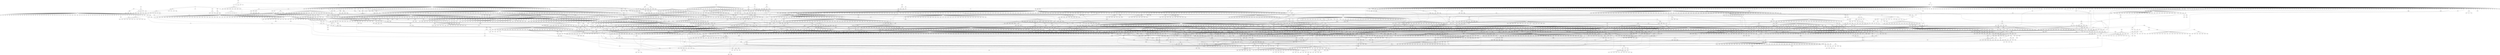 graph {
1--2;
3--4;
4--5;
6--7;
8--9;
8--10;
8--11;
8--12;
8--13;
8--14;
15--16;
16--17;
16--18;
16--19;
16--20;
16--21;
16--22;
16--23;
16--24;
16--25;
16--26;
16--27;
16--28;
16--29;
16--30;
16--31;
16--32;
16--33;
16--34;
16--35;
16--36;
16--37;
16--38;
16--39;
16--40;
16--41;
16--42;
16--43;
44--45;
44--46;
44--47;
44--48;
24--44;
44--49;
44--50;
44--51;
52--53;
53--54;
53--55;
53--56;
53--57;
53--58;
53--59;
53--60;
53--61;
53--62;
53--63;
53--64;
53--65;
53--66;
53--67;
53--68;
53--69;
53--70;
53--71;
53--72;
53--73;
53--74;
53--75;
53--76;
53--77;
53--78;
53--79;
53--80;
53--81;
53--82;
53--83;
53--84;
53--85;
53--86;
87--88;
88--89;
88--90;
88--91;
92--93;
92--94;
92--95;
92--96;
92--97;
92--98;
92--99;
92--100;
92--101;
92--102;
92--103;
92--104;
92--105;
92--106;
92--107;
108--109;
110--111;
110--112;
110--113;
110--114;
115--116;
116--117;
118--119;
119--120;
119--121;
119--122;
117--119;
123--124;
123--125;
123--126;
123--127;
128--129;
130--131;
130--132;
130--133;
130--134;
130--135;
130--136;
130--137;
130--138;
130--139;
130--140;
130--141;
130--142;
130--143;
130--144;
130--145;
146--147;
146--148;
146--149;
146--150;
151--152;
152--153;
152--154;
155--156;
155--157;
158--159;
159--160;
161--162;
162--163;
162--164;
162--165;
166--167;
167--168;
167--169;
167--170;
167--171;
167--172;
12--173;
173--174;
175--176;
175--177;
175--178;
175--179;
175--180;
175--181;
175--182;
175--183;
175--184;
175--185;
175--186;
175--187;
175--188;
175--189;
175--190;
175--191;
175--192;
175--193;
175--194;
175--195;
175--196;
175--197;
175--198;
175--199;
175--200;
175--201;
175--202;
175--203;
175--204;
175--205;
175--206;
175--207;
175--208;
175--209;
175--210;
175--211;
175--212;
175--213;
175--214;
175--215;
175--216;
175--217;
175--218;
175--219;
175--220;
169--175;
175--221;
175--222;
175--223;
175--224;
175--225;
175--226;
175--227;
175--228;
175--229;
175--230;
175--231;
175--232;
175--233;
175--234;
175--235;
175--236;
175--237;
175--238;
175--239;
175--240;
175--241;
175--242;
175--243;
175--244;
175--245;
175--246;
175--247;
175--248;
175--249;
175--250;
175--251;
175--252;
175--253;
175--254;
175--255;
175--256;
175--257;
175--258;
175--259;
175--260;
175--261;
175--262;
175--263;
175--264;
175--265;
175--266;
175--267;
175--268;
175--269;
175--270;
175--271;
175--272;
175--273;
175--274;
175--275;
175--276;
175--277;
175--278;
175--279;
175--280;
175--281;
175--282;
175--283;
175--284;
175--285;
175--286;
175--287;
175--288;
175--289;
175--290;
175--291;
175--292;
175--293;
175--294;
175--295;
175--296;
175--297;
298--299;
300--301;
301--302;
303--304;
304--305;
304--306;
304--307;
308--309;
310--311;
312--313;
313--314;
313--315;
313--316;
313--317;
313--318;
319--320;
320--321;
320--322;
320--323;
320--324;
320--325;
320--326;
320--327;
320--328;
320--329;
320--330;
320--331;
320--332;
320--333;
320--334;
320--335;
320--336;
320--337;
320--338;
320--339;
320--340;
320--341;
320--342;
320--343;
320--344;
320--345;
340--346;
347--348;
349--350;
349--351;
349--352;
349--353;
349--354;
349--355;
349--356;
349--357;
349--358;
349--359;
349--360;
349--361;
349--362;
349--363;
349--364;
349--365;
349--366;
349--367;
349--368;
349--369;
349--370;
349--371;
349--372;
349--373;
349--374;
349--375;
349--376;
349--377;
349--378;
349--379;
349--380;
349--381;
349--382;
349--383;
349--384;
349--385;
349--386;
349--387;
349--388;
349--389;
349--390;
349--391;
349--392;
349--393;
349--394;
349--395;
349--396;
349--397;
349--398;
349--399;
349--400;
349--401;
349--402;
349--403;
349--404;
349--405;
349--406;
349--407;
349--408;
349--409;
349--410;
349--411;
349--412;
349--413;
349--414;
349--415;
416--417;
417--418;
417--419;
417--420;
421--422;
423--424;
423--425;
97--423;
423--426;
423--427;
428--429;
429--430;
431--432;
433--434;
433--435;
433--436;
433--437;
433--438;
433--439;
433--440;
433--441;
433--442;
433--443;
433--444;
433--445;
433--446;
7--447;
447--448;
447--449;
447--450;
447--451;
447--452;
447--453;
447--454;
447--455;
447--456;
447--457;
447--458;
447--459;
447--460;
447--461;
447--462;
447--463;
447--464;
447--465;
447--466;
447--467;
447--468;
447--469;
447--470;
447--471;
447--472;
447--473;
447--474;
447--475;
447--476;
447--477;
447--478;
447--479;
447--480;
447--481;
447--482;
447--483;
447--484;
447--485;
447--486;
447--487;
447--488;
447--489;
447--490;
447--491;
447--492;
447--493;
447--494;
447--495;
447--496;
447--497;
447--498;
447--499;
447--500;
447--501;
447--502;
447--503;
447--504;
447--505;
447--506;
447--507;
447--508;
447--509;
447--510;
447--511;
447--512;
447--513;
447--514;
447--515;
447--516;
447--517;
447--518;
447--519;
447--520;
447--521;
447--522;
447--523;
447--524;
447--525;
447--526;
447--527;
447--528;
447--529;
447--530;
447--531;
447--532;
447--533;
447--534;
447--535;
447--536;
447--537;
447--538;
447--539;
447--540;
447--541;
447--542;
447--543;
447--544;
447--545;
447--546;
447--547;
447--548;
447--549;
447--550;
447--551;
447--552;
447--553;
447--554;
447--555;
447--556;
447--557;
447--558;
447--559;
447--560;
447--561;
447--562;
447--563;
447--564;
447--565;
447--566;
447--567;
447--568;
447--569;
447--570;
447--571;
447--572;
447--573;
447--574;
447--575;
447--576;
447--577;
447--578;
447--579;
447--580;
447--581;
447--582;
447--583;
447--584;
447--585;
447--586;
447--587;
447--588;
447--589;
447--590;
447--591;
447--592;
447--593;
447--594;
447--595;
447--596;
447--597;
447--598;
447--599;
447--600;
447--601;
447--602;
447--603;
447--604;
447--605;
447--606;
447--607;
447--608;
447--609;
447--610;
447--611;
447--612;
447--613;
447--614;
447--615;
447--616;
447--617;
447--618;
447--619;
447--620;
447--621;
447--622;
447--623;
447--624;
447--625;
447--626;
447--627;
447--628;
447--629;
447--630;
447--631;
447--632;
447--633;
447--634;
447--635;
447--636;
447--637;
447--638;
447--639;
447--640;
447--641;
447--642;
447--643;
447--644;
447--645;
447--646;
447--647;
447--648;
447--649;
447--650;
447--651;
447--652;
447--653;
447--654;
447--655;
447--656;
447--657;
447--658;
447--659;
447--660;
447--661;
447--662;
447--663;
447--664;
447--665;
447--666;
447--667;
447--668;
447--669;
447--670;
447--671;
447--672;
447--673;
447--674;
447--675;
447--676;
447--677;
447--678;
447--679;
447--680;
447--681;
447--682;
447--683;
447--684;
447--685;
447--686;
447--687;
447--688;
447--689;
447--690;
447--691;
447--692;
447--693;
447--694;
447--695;
447--696;
447--697;
447--698;
447--699;
447--700;
447--701;
447--702;
447--703;
447--704;
447--705;
447--706;
447--707;
447--708;
447--709;
447--710;
447--711;
447--712;
447--713;
447--714;
447--715;
447--716;
447--717;
447--718;
447--719;
447--720;
447--721;
447--722;
447--723;
447--724;
447--725;
447--726;
447--727;
447--728;
447--729;
447--730;
447--731;
447--732;
447--733;
447--734;
447--735;
447--736;
447--737;
447--738;
447--739;
447--740;
447--741;
447--742;
447--743;
447--744;
447--745;
447--746;
447--747;
447--748;
447--749;
447--750;
447--751;
447--752;
447--753;
447--754;
447--755;
447--756;
447--757;
447--758;
447--759;
447--760;
447--761;
447--762;
447--763;
447--764;
447--765;
447--766;
447--767;
447--768;
447--769;
447--770;
447--771;
447--772;
447--773;
447--774;
447--775;
447--776;
447--777;
447--778;
447--779;
447--780;
447--781;
447--782;
447--783;
447--784;
447--785;
447--786;
447--787;
447--788;
447--789;
447--790;
447--791;
447--792;
447--793;
447--794;
447--795;
447--796;
447--797;
447--798;
447--799;
447--800;
447--801;
447--802;
447--803;
447--804;
447--805;
447--806;
447--807;
447--808;
447--809;
447--810;
447--811;
447--812;
447--813;
447--814;
447--815;
447--816;
447--817;
447--818;
447--819;
447--820;
447--821;
447--822;
447--823;
447--824;
447--825;
447--826;
447--827;
447--828;
447--829;
447--830;
447--831;
447--832;
447--833;
447--834;
447--835;
447--836;
447--837;
447--838;
447--839;
447--840;
447--841;
447--842;
447--843;
447--844;
447--845;
447--846;
447--847;
447--848;
447--849;
447--850;
447--851;
447--852;
447--853;
447--854;
447--855;
447--856;
447--857;
447--858;
447--859;
447--860;
447--861;
447--862;
447--863;
447--864;
447--865;
447--866;
447--867;
447--868;
447--869;
447--870;
447--871;
447--872;
447--873;
447--874;
447--875;
447--876;
447--877;
447--878;
447--879;
447--880;
447--881;
447--882;
447--883;
447--884;
447--885;
447--886;
447--887;
447--888;
447--889;
447--890;
447--891;
447--892;
447--893;
447--894;
447--895;
447--896;
447--897;
447--898;
447--899;
447--900;
447--901;
447--902;
447--903;
447--904;
447--905;
447--906;
447--907;
447--908;
447--909;
447--910;
447--911;
447--912;
447--913;
447--914;
447--915;
447--916;
447--917;
447--918;
447--919;
447--920;
447--921;
447--922;
447--923;
447--924;
447--925;
447--926;
447--927;
447--928;
447--929;
447--930;
447--931;
447--932;
447--933;
447--934;
447--935;
447--936;
447--937;
447--938;
447--939;
447--940;
447--941;
447--942;
447--943;
447--944;
447--945;
447--946;
447--947;
447--948;
447--949;
447--950;
447--951;
447--952;
447--953;
447--954;
447--955;
447--956;
447--957;
447--958;
447--959;
447--960;
447--961;
447--962;
447--963;
447--964;
447--965;
447--966;
447--967;
447--968;
447--969;
970--971;
972--973;
973--974;
973--975;
973--976;
973--977;
973--978;
973--979;
973--980;
421--973;
973--981;
973--982;
983--984;
984--985;
984--986;
984--987;
984--988;
984--989;
984--990;
984--991;
984--992;
984--993;
984--994;
984--995;
984--996;
984--997;
984--998;
999--1000;
999--1001;
1002--1003;
1002--1004;
1002--1005;
1002--1006;
1002--1007;
1002--1008;
1002--1009;
1002--1010;
1002--1011;
1002--1012;
1002--1013;
1002--1014;
1002--1015;
1002--1016;
1002--1017;
1002--1018;
977--1019;
1020--1021;
1021--1022;
1021--1023;
1021--1024;
1021--1025;
1021--1026;
1021--1027;
1028--1029;
1029--1030;
1031--1032;
1031--1033;
158--1031;
1031--1034;
1031--1035;
1031--1036;
1031--1037;
1031--1038;
1031--1039;
1031--1040;
1031--1041;
1031--1042;
1031--1043;
1031--1044;
1045--1046;
1047--1048;
1048--1049;
1048--1050;
1048--1051;
1048--1052;
155--1053;
1053--1054;
1053--1055;
1053--1056;
1053--1057;
1053--1058;
1053--1059;
1053--1060;
1053--1061;
1053--1062;
1053--1063;
1053--1064;
1053--1065;
1053--1066;
180--1053;
1053--1067;
1053--1068;
1053--1069;
1053--1070;
1053--1071;
1053--1072;
1053--1073;
1053--1074;
1053--1075;
1053--1076;
1053--1077;
1053--1078;
1053--1079;
1053--1080;
1053--1081;
1053--1082;
1053--1083;
1053--1084;
1053--1085;
1053--1086;
1053--1087;
1053--1088;
1053--1089;
1053--1090;
1053--1091;
1053--1092;
1053--1093;
1053--1094;
324--1053;
1053--1095;
1053--1096;
1053--1097;
1053--1098;
505--1053;
1053--1099;
1053--1100;
1053--1101;
1053--1102;
1053--1103;
1053--1104;
1053--1105;
1053--1106;
1053--1107;
1053--1108;
1053--1109;
1050--1053;
1053--1110;
1053--1111;
1053--1112;
1053--1113;
1053--1114;
1053--1115;
1053--1116;
1053--1117;
1053--1118;
1053--1119;
1053--1120;
1053--1121;
1053--1122;
1053--1123;
1053--1124;
1053--1125;
1053--1126;
1053--1127;
1053--1128;
1053--1129;
1053--1130;
1053--1131;
1053--1132;
1053--1133;
1053--1134;
1053--1135;
1053--1136;
1053--1137;
1053--1138;
1053--1139;
1053--1140;
1053--1141;
1053--1142;
1053--1143;
1053--1144;
1053--1145;
1053--1146;
1053--1147;
1053--1148;
1053--1149;
1053--1150;
1053--1151;
1053--1152;
1053--1153;
1053--1154;
1053--1155;
1053--1156;
1053--1157;
1053--1158;
1053--1159;
1053--1160;
636--1053;
1053--1161;
1053--1162;
1053--1163;
1053--1164;
1053--1165;
1053--1166;
1053--1167;
1053--1168;
1053--1169;
1053--1170;
1053--1171;
1053--1172;
1053--1173;
1053--1174;
1053--1175;
1053--1176;
1053--1177;
1053--1178;
1053--1179;
1053--1180;
1053--1181;
1053--1182;
1053--1183;
1053--1184;
1053--1185;
1053--1186;
1053--1187;
1053--1188;
1053--1189;
1053--1190;
1053--1191;
1053--1192;
1053--1193;
1053--1194;
1053--1195;
1053--1196;
1053--1197;
1053--1198;
1053--1199;
1053--1200;
1053--1201;
1053--1202;
1053--1203;
1053--1204;
1053--1205;
1053--1206;
1053--1207;
1053--1208;
1053--1209;
1053--1210;
1053--1211;
1053--1212;
1053--1213;
1053--1214;
1053--1215;
1053--1216;
1053--1217;
1053--1218;
1053--1219;
1053--1220;
1053--1221;
1053--1222;
1053--1223;
1053--1224;
1053--1225;
1053--1226;
1053--1227;
1053--1228;
1053--1229;
1053--1230;
1053--1231;
1053--1232;
1053--1233;
1053--1234;
1053--1235;
1053--1236;
1053--1237;
1053--1238;
1053--1239;
1053--1240;
1053--1241;
1053--1242;
1053--1243;
1053--1244;
1053--1245;
1053--1246;
1053--1247;
1053--1248;
1053--1249;
1053--1250;
1053--1251;
1053--1252;
1053--1253;
1053--1254;
1053--1255;
1053--1256;
1053--1257;
1053--1258;
1053--1259;
1260--1261;
17--1260;
1260--1262;
1260--1263;
1260--1264;
1260--1265;
1260--1266;
1260--1267;
129--1260;
1260--1268;
1260--1269;
1260--1270;
1260--1271;
1260--1272;
1260--1273;
1260--1274;
1260--1275;
1028--1260;
6--1276;
1277--1278;
1279--1280;
1055--1281;
1055--1282;
1055--1283;
1055--1284;
1055--1285;
1055--1286;
1055--1287;
1055--1288;
1055--1289;
1290--1291;
1291--1292;
1293--1294;
1294--1295;
1294--1296;
1294--1297;
1294--1298;
1294--1299;
1300--1301;
1300--1302;
1300--1303;
1304--1305;
1305--1306;
1305--1307;
1305--1308;
1305--1309;
1305--1310;
1305--1311;
1305--1312;
1305--1313;
117--1305;
1305--1314;
1305--1315;
1305--1316;
1305--1317;
1305--1318;
1305--1319;
1305--1320;
1321--1322;
1323--1324;
1324--1325;
1326--1327;
1328--1329;
1328--1330;
19--1331;
19--1332;
19--1333;
19--1334;
19--1335;
1336--1337;
1336--1338;
1336--1339;
1326--1340;
1341--1342;
1068--1343;
499--1344;
1344--1345;
1344--1346;
1347--1348;
1348--1349;
1053--1350;
1351--1352;
1353--1354;
1321--1355;
1321--1356;
1321--1357;
1321--1358;
1321--1359;
1321--1360;
1321--1361;
1321--1362;
132--1321;
1321--1363;
1321--1364;
1321--1365;
1321--1366;
1321--1367;
1321--1368;
1321--1369;
1321--1370;
1321--1371;
1321--1372;
1321--1373;
1321--1374;
1321--1375;
1321--1376;
1321--1377;
1321--1378;
1321--1379;
1321--1380;
1321--1381;
1321--1382;
1321--1383;
1321--1384;
1321--1385;
1321--1386;
1321--1387;
1321--1388;
1321--1389;
1321--1390;
1391--1392;
1391--1393;
1391--1394;
1391--1395;
1391--1396;
1391--1397;
1391--1398;
1391--1399;
1391--1400;
1391--1401;
1391--1402;
1391--1403;
1391--1404;
1391--1405;
1391--1406;
1391--1407;
1391--1408;
1391--1409;
1391--1410;
1391--1411;
1391--1412;
1391--1413;
1391--1414;
1391--1415;
1391--1416;
1391--1417;
428--1418;
428--1419;
428--1420;
428--1421;
428--1422;
428--1423;
428--1424;
428--1425;
428--1117;
428--1426;
428--1427;
428--1428;
332--428;
428--1429;
428--1430;
428--1431;
428--1432;
428--1433;
1434--1435;
1434--1436;
79--1437;
1045--1438;
1045--1439;
1045--1440;
1441--1442;
1441--1443;
1441--1444;
1441--1445;
1441--1446;
1441--1447;
1441--1448;
1441--1449;
1441--1450;
1441--1451;
1441--1452;
1453--1454;
1454--1455;
1454--1456;
1454--1457;
1454--1458;
1454--1459;
1454--1460;
1454--1461;
1454--1462;
1454--1463;
729--1454;
1454--1464;
1454--1465;
1454--1466;
1454--1467;
1454--1468;
1454--1469;
1454--1470;
1471--1472;
1471--1473;
1471--1474;
1471--1475;
110--312;
312--1324;
312--1476;
312--1477;
312--1478;
1479--1480;
1479--1481;
1479--1482;
1479--1483;
1479--1484;
1479--1485;
1479--1486;
1479--1487;
1479--1488;
1479--1489;
1479--1490;
1479--1491;
1479--1492;
1479--1493;
1479--1494;
1479--1495;
1479--1496;
1479--1497;
618--1479;
1479--1498;
1479--1499;
1479--1500;
1479--1501;
1479--1502;
1479--1503;
1479--1504;
1479--1505;
1479--1506;
1479--1507;
1479--1508;
1479--1509;
1510--1511;
1511--1512;
1511--1513;
1511--1514;
1511--1515;
1516--1517;
1517--1518;
1517--1519;
1517--1520;
1521--1522;
1523--1524;
1523--1525;
1523--1526;
1012--1523;
1527--1528;
1528--1529;
1528--1530;
1528--1531;
1528--1532;
158--1533;
1533--1534;
1533--1535;
1536--1537;
1536--1538;
1536--1539;
1536--1540;
1287--1536;
1536--1541;
1542--1543;
1544--1545;
1545--1546;
1545--1547;
1545--1548;
1545--1549;
87--1545;
1545--1550;
1545--1551;
1545--1552;
1545--1553;
1545--1554;
673--1545;
1545--1555;
1545--1556;
1545--1557;
794--1545;
1545--1558;
1545--1559;
1545--1560;
1561--1562;
1562--1563;
1562--1564;
1562--1565;
1562--1566;
1562--1567;
171--1562;
1562--1568;
1562--1569;
1562--1570;
1571--1572;
176--1572;
1419--1572;
1572--1573;
1572--1574;
1572--1575;
1572--1576;
1572--1577;
1572--1578;
1572--1579;
1572--1580;
1572--1581;
1572--1582;
1572--1583;
1572--1584;
1572--1585;
1572--1586;
1572--1587;
1572--1588;
1572--1589;
1572--1590;
1572--1591;
1572--1592;
1572--1593;
1572--1594;
1572--1595;
1572--1596;
1572--1597;
1572--1598;
1498--1572;
1572--1599;
1572--1600;
1199--1572;
1572--1601;
1572--1602;
1572--1603;
1572--1604;
1572--1605;
1572--1606;
1572--1607;
1572--1608;
1572--1609;
1577--1610;
1611--1612;
1611--1613;
1611--1614;
675--1611;
1184--1611;
1611--1615;
1611--1616;
1611--1617;
1611--1618;
1611--1619;
1620--1621;
1620--1622;
1620--1623;
1620--1624;
1200--1620;
1620--1625;
1626--1627;
1627--1628;
1627--1629;
1627--1630;
1627--1631;
1632--1633;
1634--1635;
1634--1636;
1634--1637;
1634--1638;
1634--1639;
1634--1640;
1634--1641;
1634--1642;
1634--1643;
1634--1644;
1634--1645;
1634--1646;
1634--1647;
1634--1648;
1634--1649;
1650--1651;
1650--1652;
1650--1653;
1654--1655;
1655--1656;
1655--1657;
1655--1658;
1655--1659;
1655--1660;
1655--1661;
1655--1662;
1655--1663;
1655--1664;
1665--1666;
1666--1667;
1666--1668;
1669--1670;
1059--1670;
1670--1671;
1670--1672;
1670--1673;
1670--1674;
1670--1675;
1670--1676;
1670--1677;
1670--1678;
1670--1679;
1670--1680;
1670--1681;
1670--1682;
1670--1683;
1670--1684;
1670--1685;
1670--1686;
1670--1687;
1670--1688;
1670--1689;
1670--1690;
1670--1691;
1670--1692;
1670--1693;
1670--1694;
1670--1695;
1670--1696;
1670--1697;
1670--1698;
1670--1699;
1700--1701;
1702--1703;
1703--1704;
1703--1705;
970--1706;
1707--1708;
1708--1709;
1710--1711;
1712--1713;
1712--1714;
1715--1716;
1717--1718;
1718--1719;
1718--1720;
1718--1721;
1718--1722;
830--1718;
1347--1723;
1723--1724;
1723--1725;
1723--1726;
1723--1727;
1723--1728;
1723--1729;
1723--1730;
1723--1731;
190--1723;
1723--1732;
1723--1733;
1723--1734;
1723--1735;
1723--1736;
1723--1737;
1723--1738;
1529--1723;
1723--1739;
1723--1740;
1723--1741;
1723--1742;
1723--1743;
1723--1744;
1723--1745;
1723--1746;
1723--1747;
1723--1748;
1723--1749;
1723--1750;
1723--1751;
1723--1752;
1723--1753;
1723--1754;
1723--1755;
1723--1756;
1723--1757;
1723--1758;
571--1723;
1723--1759;
1723--1760;
1723--1761;
1723--1762;
1723--1763;
1723--1764;
1723--1765;
1723--1766;
1723--1767;
1723--1768;
1723--1769;
1723--1770;
1723--1771;
1723--1772;
1723--1773;
1723--1774;
1723--1775;
1723--1776;
1723--1777;
1723--1778;
1723--1779;
1723--1780;
1723--1781;
1723--1782;
1723--1783;
1723--1784;
1723--1785;
1723--1786;
1723--1787;
1723--1788;
1723--1789;
1723--1790;
1723--1791;
1723--1792;
1723--1793;
1723--1794;
1723--1795;
1723--1796;
114--1723;
1723--1797;
1723--1798;
1723--1799;
1723--1800;
1723--1801;
1723--1802;
1723--1803;
1723--1804;
1723--1805;
1723--1806;
1723--1807;
1723--1808;
1723--1809;
1723--1810;
283--1723;
1723--1811;
1723--1812;
1723--1813;
1723--1814;
1815--1816;
1815--1817;
1815--1818;
1815--1819;
97--1815;
1815--1820;
1815--1821;
1815--1822;
1823--1824;
1824--1825;
1824--1826;
1824--1827;
1824--1828;
1824--1829;
1824--1830;
1824--1831;
1824--1832;
1824--1833;
1824--1834;
1824--1835;
1824--1836;
1824--1837;
1824--1838;
1824--1839;
1824--1840;
1824--1841;
1824--1842;
1824--1843;
1824--1844;
1824--1845;
1824--1846;
990--1824;
1824--1847;
1824--1848;
1824--1849;
1824--1850;
1824--1851;
1824--1852;
1384--1824;
1853--1854;
1853--1855;
1856--1857;
1050--1857;
1857--1858;
1857--1859;
1857--1860;
1540--1857;
1857--1861;
1857--1862;
1857--1863;
1857--1864;
1195--1857;
1857--1865;
1857--1866;
1857--1867;
1857--1868;
1857--1869;
1857--1870;
1871--1872;
1872--1873;
1874--1875;
1875--1876;
447--1875;
310--1875;
454--1875;
1875--1877;
1875--1878;
1875--1879;
1875--1880;
1875--1881;
512--1875;
1875--1882;
1875--1883;
1875--1884;
1875--1885;
1875--1886;
1875--1887;
1875--1888;
1875--1889;
1875--1890;
1875--1891;
1875--1892;
1875--1893;
1875--1894;
1875--1895;
1875--1896;
603--1875;
1875--1897;
1875--1898;
1875--1899;
1875--1900;
1875--1901;
1875--1902;
1875--1903;
1875--1904;
1875--1905;
1875--1906;
1875--1907;
1875--1908;
1875--1909;
713--1875;
1875--1910;
726--1875;
1875--1911;
732--1875;
1875--1912;
1875--1913;
1875--1914;
1875--1915;
1875--1916;
1875--1917;
1875--1918;
1875--1919;
1875--1920;
1875--1921;
1875--1922;
1875--1923;
1875--1924;
1875--1925;
1875--1926;
1875--1927;
1875--1928;
1875--1929;
1875--1930;
1875--1931;
1875--1932;
1875--1933;
1875--1934;
1875--1935;
1875--1936;
285--1875;
1875--1937;
1875--1938;
1875--1939;
1875--1940;
1875--1941;
1875--1942;
960--1875;
1875--1943;
1875--1944;
1875--1945;
1875--1946;
1875--1947;
1875--1948;
1875--1949;
1875--1950;
1875--1951;
1875--1952;
1953--1954;
1954--1955;
1954--1956;
1954--1957;
1954--1958;
1954--1959;
1954--1960;
1954--1961;
1954--1962;
1954--1963;
1954--1964;
1954--1965;
1954--1966;
1954--1967;
1954--1968;
1969--1970;
1706--1971;
1971--1972;
1973--1974;
1975--1976;
1977--1978;
1977--1979;
1977--1980;
1981--1982;
1983--1984;
1984--1985;
1499--1984;
1986--1987;
1987--1988;
1989--1990;
1990--1991;
1992--1993;
1993--1994;
1993--1995;
1993--1996;
1993--1997;
1993--1998;
17--1999;
2000--2001;
1580--2002;
4--2003;
1393--2003;
2003--2004;
2003--2005;
2001--2003;
2003--2006;
2003--2007;
2003--2008;
2003--2009;
2003--2010;
2003--2011;
2003--2012;
2003--2013;
2003--2014;
2003--2015;
2003--2016;
2003--2017;
2003--2018;
2003--2019;
2003--2020;
2003--2021;
2022--2023;
2024--2025;
2024--2026;
2024--2027;
1890--2024;
2024--2028;
2024--2029;
2024--2030;
2031--2032;
352--2031;
2031--2033;
2031--2034;
1881--2031;
2031--2035;
2031--2036;
2031--2037;
2031--2038;
2031--2039;
2031--2040;
2031--2041;
2031--2042;
2031--2043;
2031--2044;
233--2031;
2031--2045;
2031--2046;
2031--2047;
2031--2048;
2031--2049;
2031--2050;
2031--2051;
2031--2052;
1704--2053;
2053--2054;
2055--2056;
2056--2057;
2056--2058;
2056--2059;
2056--2060;
2056--2061;
2056--2062;
2056--2063;
2056--2064;
2056--2065;
2056--2066;
2056--2067;
2056--2068;
2056--2069;
2070--2071;
2071--2072;
2071--2073;
129--2071;
2071--2074;
2071--2075;
2008--2076;
2076--2077;
2078--2079;
1321--2080;
60--2081;
2081--2082;
2081--2083;
2081--2084;
2085--2086;
2086--2087;
2086--2088;
2086--2089;
2086--2090;
2086--2091;
2086--2092;
2086--2093;
2086--2094;
2086--2095;
2086--2096;
2086--2097;
2086--2098;
2086--2099;
2086--2100;
2086--2101;
2086--2102;
2086--2103;
2086--2104;
2086--2105;
2086--2106;
1023--2107;
2107--2108;
2109--2110;
2109--2111;
2112--2113;
1278--2114;
2115--2116;
630--2115;
2115--2117;
2115--2118;
2119--2120;
2119--2121;
2119--2122;
2119--2123;
2119--2124;
2119--2125;
2119--2126;
2119--2127;
1337--2119;
2119--2128;
2119--2129;
2119--2130;
2119--2131;
2119--2132;
2119--2133;
2119--2134;
2119--2135;
2119--2136;
2119--2137;
2119--2138;
2119--2139;
2119--2140;
2119--2141;
2119--2142;
2119--2143;
372--2119;
2119--2144;
2119--2145;
1176--2119;
2119--2146;
2119--2147;
2119--2148;
2119--2149;
2119--2150;
2119--2151;
1871--2119;
2119--2152;
2119--2153;
2119--2154;
2119--2155;
2119--2156;
2119--2157;
2119--2158;
2119--2159;
785--2119;
2119--2160;
2119--2161;
2119--2162;
2119--2163;
2119--2164;
2119--2165;
2119--2166;
2119--2167;
1027--2119;
2119--2168;
2119--2169;
2119--2170;
2112--2171;
2112--2172;
2112--2173;
225--2112;
2112--2174;
1716--2175;
2175--2176;
2175--2177;
2175--2178;
2175--2179;
2175--2180;
2175--2181;
2175--2182;
2175--2183;
1336--2184;
2185--2186;
2004--2187;
2187--2188;
2187--2189;
2187--2190;
1300--2191;
1353--2192;
2193--2194;
1730--2194;
2194--2195;
2194--2196;
2194--2197;
2194--2198;
692--2194;
2194--2199;
2194--2200;
2194--2201;
2194--2202;
2194--2203;
2194--2204;
2194--2205;
2194--2206;
2194--2207;
2194--2208;
185--2209;
2210--2211;
2212--2213;
2037--2214;
192--2215;
88--1973;
1973--2216;
1973--2217;
1973--2218;
1973--2219;
1342--1973;
1973--2220;
1973--2221;
1973--2222;
1973--2223;
2--1973;
1973--2224;
1973--2225;
1973--2226;
1973--2227;
1789--1973;
1973--2228;
1973--2229;
1973--2230;
1973--2231;
379--2232;
2233--2234;
2234--2235;
2234--2236;
1342--2033;
2033--2237;
1582--2033;
2033--2238;
2033--2239;
1220--2033;
2033--2240;
2033--2241;
2033--2242;
1650--2243;
2001--2243;
2243--2244;
2243--2245;
2243--2246;
2020--2243;
2243--2247;
2243--2248;
2249--2250;
2249--2251;
2249--2252;
1002--2253;
2254--2255;
2256--2257;
2257--2258;
2257--2259;
2257--2260;
2257--2261;
2257--2262;
2257--2263;
2257--2264;
1109--2257;
2257--2265;
2257--2266;
2257--2267;
2257--2268;
2257--2269;
2257--2270;
1709--2257;
1660--2257;
2257--2271;
2257--2272;
2257--2273;
2257--2274;
2257--2275;
2257--2276;
2257--2277;
2257--2278;
2257--2279;
2280--2281;
298--2282;
298--2283;
298--2284;
298--2285;
298--2286;
298--1449;
298--2287;
298--2288;
109--298;
1876--2289;
2289--2290;
2289--2291;
2289--2292;
496--2289;
2289--2293;
2289--2294;
2289--2295;
2289--2296;
2289--2297;
2289--2298;
2289--2299;
2289--2300;
2289--2301;
2289--2302;
2289--2303;
2289--2304;
2289--2305;
2289--2306;
2289--2307;
2289--2308;
2289--2309;
2289--2310;
2289--2311;
2289--2312;
1790--2289;
2289--2313;
2289--2314;
2289--2315;
2289--2316;
2289--2317;
2289--2318;
2289--2319;
2289--2320;
2289--2321;
2289--2322;
280--2289;
2289--2323;
2289--2324;
2289--2325;
2289--2326;
2289--2327;
2289--2328;
2289--2329;
2289--2330;
2289--2331;
2289--2332;
2289--2333;
2289--2334;
2289--2335;
2289--2336;
2289--2337;
2289--2338;
2339--2340;
2339--2341;
2260--2342;
2343--2344;
2344--2345;
2344--2346;
2344--2347;
2344--2348;
2349--2350;
2351--2352;
2352--2353;
2352--2354;
2352--2355;
2352--2356;
2352--2357;
2352--2358;
2352--2359;
196--2360;
2360--2361;
1282--2362;
1282--2363;
1282--2364;
1282--2365;
149--2366;
149--2367;
149--2368;
2369--2370;
2370--2371;
2370--2372;
2370--2373;
632--2374;
2375--2376;
2376--2377;
2376--2378;
1336--2379;
2379--2380;
1700--2381;
2262--2381;
2381--2382;
2381--2383;
2381--2384;
237--2385;
2386--2387;
2387--2388;
2387--2389;
2387--2390;
1126--2387;
2387--2391;
2387--2392;
2387--2393;
2387--2394;
2387--2395;
2387--2396;
2387--2397;
2387--2398;
2399--2400;
2401--2402;
2401--2403;
2401--2404;
2401--2405;
2401--2406;
2401--2407;
2401--2408;
2401--2409;
2401--2410;
2401--2411;
2111--2401;
2401--2412;
2401--2413;
2414--2415;
2415--2416;
2415--2417;
2415--2418;
2415--2419;
2420--2421;
2260--2420;
2420--2422;
2420--2423;
2420--2424;
2420--2425;
2420--2426;
2420--2427;
2420--2428;
2420--2429;
2420--2430;
2420--2431;
2420--2432;
2420--2433;
2420--2434;
2420--2435;
2420--2436;
2420--2437;
2420--2438;
2420--2439;
2420--2440;
2187--2441;
2441--2442;
2441--2443;
2444--2445;
2239--2445;
444--2446;
310--2447;
2447--2448;
2447--2449;
2447--2450;
2447--2451;
2447--2452;
1587--2447;
2447--2453;
2447--2454;
2447--2455;
2447--2456;
2447--2457;
2447--2458;
2447--2459;
2447--2460;
2447--2461;
2447--2462;
2447--2463;
2447--2464;
2447--2465;
2447--2466;
2447--2467;
2447--2468;
2447--2469;
2447--2470;
2447--2471;
2447--2472;
2473--2474;
2473--2475;
2473--2476;
2473--2477;
2473--2478;
2473--2479;
40--2473;
2473--2480;
17--2481;
1000--2482;
1003--2482;
2482--2483;
2482--2484;
2485--2486;
820--2486;
1278--2487;
2488--2489;
2489--2490;
2489--2491;
2489--2492;
2489--2493;
2489--2494;
2489--2495;
2489--2496;
2489--2497;
2498--2499;
1711--2498;
2500--2501;
1294--2502;
2502--2503;
304--2504;
2505--2506;
2507--2508;
2508--2509;
2508--2510;
2508--2511;
2508--2512;
1640--2508;
2508--2513;
2508--2514;
2515--2516;
1719--2516;
2516--2517;
2516--2518;
433--2519;
2520--2521;
2521--2522;
195--2521;
2521--2523;
2524--2525;
2525--2526;
2525--2527;
2525--2528;
2525--2529;
2420--2530;
2531--2532;
2531--2533;
2239--2531;
2534--2535;
2535--2536;
2535--2537;
2535--2538;
190--2535;
2535--2539;
2535--2540;
1837--2535;
2535--2541;
2535--2542;
2535--2543;
2535--2544;
2535--2545;
2535--2546;
2535--2547;
2535--2548;
2535--2549;
2535--2550;
2535--2551;
2535--2552;
2535--2553;
2535--2554;
2535--2555;
2535--2556;
2535--2557;
2535--2558;
2535--2559;
2535--2560;
2535--2561;
2535--2562;
2535--2563;
2564--2565;
1328--2422;
2566--2567;
2568--2569;
2568--2570;
2568--2571;
2568--2572;
2573--2574;
2575--2576;
2577--2578;
2578--2579;
2578--2580;
2578--2581;
2578--2582;
2578--2583;
2578--2584;
2578--2585;
2578--2586;
2578--2587;
2578--2588;
2578--2589;
2578--2590;
2578--2591;
2578--2592;
2411--2578;
2578--2593;
2578--2594;
2595--2596;
2596--2597;
2596--2598;
2596--2599;
2596--2600;
2596--2601;
2596--2602;
2596--2603;
2596--2604;
2596--2605;
2505--2596;
2596--2606;
2596--2607;
2596--2608;
2596--2609;
2596--2610;
2596--2611;
2596--2612;
2596--2613;
2596--2614;
2596--2615;
2596--2616;
1584--2596;
2596--2617;
2596--2618;
2596--2619;
2596--2620;
2596--2621;
2596--2622;
2596--2623;
2596--2624;
2596--2625;
2221--2596;
2596--2626;
2596--2627;
2596--2628;
2596--2629;
2596--2630;
2596--2631;
2596--2632;
2596--2633;
2596--2634;
2596--2635;
2596--2636;
2596--2637;
1660--2596;
2596--2638;
2596--2639;
2596--2640;
2596--2641;
2596--2642;
2596--2643;
2596--2644;
2596--2645;
2596--2646;
2596--2647;
2596--2648;
2596--2649;
2596--2650;
2596--2651;
757--2596;
2596--2652;
2596--2653;
2596--2654;
2596--2655;
2596--2656;
2596--2657;
2596--2658;
2596--2659;
2596--2660;
2596--2661;
2596--2662;
2596--2663;
2596--2664;
2596--2665;
2596--2666;
2667--2668;
195--1280;
2423--2669;
2423--2670;
2423--2671;
1997--2423;
2423--2672;
2423--2673;
2025--2423;
2181--2423;
2423--2674;
2423--2675;
100--2423;
2423--2676;
2423--2677;
2423--2678;
2423--2679;
2423--2680;
2423--2681;
150--2423;
2423--2682;
2423--2683;
2423--2684;
2423--2685;
2423--2686;
2423--2572;
2423--2687;
1609--2423;
2688--2689;
2690--2691;
2606--2692;
2693--2694;
2694--2695;
2694--2696;
2697--2698;
2697--2699;
2700--2701;
1711--2701;
2701--2702;
2701--2703;
2701--2704;
2701--2705;
2706--2707;
2706--2708;
2706--2709;
2706--2710;
2706--2711;
2705--2712;
2211--2713;
2713--2714;
2713--2715;
2713--2716;
2457--2713;
1716--2717;
2087--2717;
2717--2718;
2510--2717;
2717--2719;
2720--2721;
2720--2722;
2585--2720;
2720--2723;
2720--2724;
2720--2725;
2720--2726;
1347--2727;
2728--2729;
2730--2731;
2731--2732;
2733--2734;
1290--2735;
1588--2736;
2736--2737;
2022--2738;
1001--2022;
2022--2739;
1068--2740;
1028--2741;
1577--2742;
1577--2743;
1577--2744;
1577--2745;
1577--1633;
1577--2746;
1577--2747;
1577--2748;
1577--2749;
1342--1577;
1577--2422;
1577--2750;
1577--2751;
1577--1711;
1577--2752;
1577--2753;
1577--2754;
1577--2755;
95--1577;
1577--2756;
1577--2757;
1577--2758;
360--1577;
1577--1582;
1109--1577;
1577--1584;
1577--2759;
1577--2760;
97--1577;
1577--2451;
1577--2761;
133--1577;
1577--2762;
1577--2763;
1577--2764;
1577--2765;
1577--2766;
1577--2767;
1577--2768;
1577--2769;
1577--2770;
1577--2771;
1577--2772;
1577--2773;
1577--2705;
1577--1709;
1577--2774;
1577--2775;
1577--2776;
1577--2777;
1577--2778;
1577--2779;
1577--2780;
1577--2781;
1577--2782;
1577--2783;
1577--2784;
1577--2785;
1577--2786;
1577--2787;
1577--2788;
1577--2789;
1577--2790;
1577--2791;
2535--2792;
2793--2794;
2793--2795;
2793--2796;
2793--2797;
1087--2798;
2798--2799;
2094--2798;
2798--2800;
2798--2801;
178--2802;
2802--2803;
2804--2805;
2037--2806;
1294--2037;
1336--2037;
2001--2037;
2037--2807;
2037--2808;
1342--2037;
2037--2809;
2037--2505;
2037--2810;
2037--2569;
2037--2811;
1577--2037;
2037--2812;
2037--2813;
2037--2814;
2037--2755;
2037--2689;
2037--2815;
360--2037;
2037--2816;
2037--2817;
2037--2672;
1582--2037;
2037--2818;
2037--2819;
2037--2281;
2037--2820;
2037--2821;
2037--2510;
2037--2822;
2037--2823;
2037--2267;
2037--2674;
2037--2824;
2037--2825;
2037--2826;
1639--2037;
2037--2827;
2037--2828;
2037--2829;
2037--2830;
2037--2831;
2037--2832;
2037--2565;
2037--2833;
2037--2834;
2037--2835;
2037--2836;
2037--2837;
2037--2838;
2037--2839;
2037--2840;
622--2037;
2037--2841;
2037--2842;
2037--2843;
2037--2844;
2037--2845;
2037--2846;
2037--2847;
2037--2848;
2037--2849;
2037--2850;
2037--2851;
2037--2852;
2037--2853;
2037--2854;
2037--2855;
2037--2856;
2037--2857;
2037--2858;
2037--2859;
2037--2860;
2037--2861;
2037--2862;
2037--2661;
2037--2863;
2037--2864;
2037--2865;
2037--2866;
2037--2867;
1609--2037;
1336--2868;
2868--2869;
2868--2870;
1716--2868;
2868--2871;
2868--2872;
2868--2873;
2037--2868;
2868--2874;
2868--2875;
2868--2876;
2868--2877;
2868--2878;
2672--2868;
2868--2879;
2025--2868;
2868--2880;
2868--2881;
2868--2882;
2704--2868;
2764--2868;
2868--2883;
2868--2884;
2868--2885;
2868--2886;
2838--2868;
2868--2887;
2868--2888;
2868--2889;
1597--2868;
2852--2868;
2860--2868;
2868--2890;
2863--2868;
2868--2891;
1342--2700;
2700--2892;
2700--2893;
2700--2894;
2017--2895;
443--2896;
2813--2897;
1711--2898;
2899--2900;
2899--2901;
2899--2902;
2903--2904;
2868--2904;
2904--2905;
2265--2904;
2904--2906;
1660--2907;
2256--2908;
2908--2909;
2908--2910;
2908--2911;
1092--2868;
1092--2400;
1342--2912;
2709--2912;
2912--2913;
2876--2912;
2912--2914;
2912--2915;
2108--2912;
2916--2917;
1975--2916;
1080--2916;
2709--2916;
2756--2916;
2757--2916;
2510--2916;
2916--2918;
2675--2916;
2533--2916;
2916--2919;
2916--2920;
2684--2916;
2916--2921;
1599--2916;
2855--2916;
2916--2922;
2923--2924;
2923--2925;
2923--2926;
2923--2927;
2923--2928;
2923--2929;
2923--2930;
2576--2923;
2923--2931;
2923--2932;
2923--2933;
2923--2934;
2923--2935;
2923--2936;
2923--2937;
2923--2938;
2923--2939;
2093--2923;
2923--2940;
2923--2941;
2923--2942;
2923--2943;
2923--2944;
2923--2945;
2923--2946;
2923--2947;
2923--2948;
2923--2949;
2923--2950;
2923--2951;
2923--2952;
2923--2953;
2923--2954;
2923--2955;
2923--2956;
2923--2957;
2923--2958;
2923--2959;
2923--2960;
2923--2961;
2923--2962;
2923--2963;
2923--2964;
2923--2965;
2923--2966;
2923--2967;
2923--2968;
2923--2969;
2923--2970;
2923--2971;
2923--2972;
2923--2973;
2923--2974;
2923--2975;
2923--2976;
2923--2977;
2923--2978;
2923--2979;
1599--2923;
2923--2980;
2923--2981;
2923--2982;
2923--2983;
2923--2984;
2923--2985;
2923--2986;
2923--2987;
2923--2988;
2923--2989;
2923--2990;
2923--2991;
2923--2992;
2923--2993;
2923--2994;
2923--2995;
2923--2996;
2923--2997;
2923--2998;
797--2923;
2923--2999;
2923--3000;
2923--3001;
2923--3002;
2923--3003;
2923--3004;
2923--3005;
2923--3006;
2923--3007;
2923--3008;
2923--3009;
2923--3010;
2923--3011;
2923--3012;
2923--3013;
2923--3014;
2923--3015;
2923--3016;
2923--3017;
2923--3018;
2923--3019;
2923--3020;
2923--3021;
2923--3022;
2923--3023;
2923--3024;
2923--3025;
2923--3026;
2923--3027;
2923--3028;
2923--3029;
2923--3030;
2923--3031;
2923--3032;
2923--3033;
2923--3034;
2923--3035;
2923--3036;
2923--3037;
2923--3038;
2923--3039;
2923--3040;
2923--3041;
2923--3042;
2923--3043;
2923--3044;
2923--3045;
2923--3046;
2923--3047;
2923--3048;
2923--3049;
2923--3050;
2923--3051;
2923--3052;
2923--3053;
2923--3054;
2923--3055;
2923--3056;
2923--3057;
2923--3058;
2923--3059;
2923--3060;
2923--3061;
2923--3062;
2923--3063;
2923--3064;
2923--3065;
2923--3066;
2923--3067;
2923--3068;
2923--3069;
2001--3070;
3070--3071;
3070--3072;
3070--3073;
3070--3074;
3070--3075;
3070--3076;
3070--3077;
3070--3078;
3070--3079;
3070--3080;
3070--3081;
2643--3070;
2019--3070;
2020--3070;
3070--3082;
3070--3083;
3070--3084;
3070--3085;
3070--3086;
2411--3070;
789--3070;
3070--3087;
3070--3088;
3070--3089;
3090--3091;
1997--3091;
2037--2609;
2609--3092;
2609--3093;
2001--3094;
3094--3095;
1632--3096;
2905--3096;
2755--3096;
3096--3097;
3096--3098;
3099--3100;
3101--3102;
1989--3102;
2804--3102;
3102--3103;
2756--3102;
425--3102;
1890--3102;
3102--3104;
3102--3105;
3102--3106;
3102--3107;
3108--3109;
2875--3110;
315--3110;
496--3111;
496--2510;
3112--3113;
3112--3114;
2211--3112;
3112--3115;
3112--3116;
3112--3117;
3112--3118;
1336--3119;
1632--3119;
3119--3120;
100--3119;
3121--3122;
3122--3123;
3122--3124;
3122--3125;
3122--3126;
3122--3127;
3122--3128;
3122--3129;
3122--3130;
3122--3131;
3122--3132;
2531--3122;
3122--3133;
3122--3134;
3122--3135;
3122--3136;
199--3122;
3122--3137;
3122--3138;
3122--3139;
3122--3140;
3122--3141;
3122--3142;
3122--3143;
3122--3144;
3122--3145;
3122--3146;
100--3122;
3122--3147;
3122--3148;
3122--3149;
3122--3150;
3122--3151;
3122--3152;
3122--3153;
3122--3154;
3122--3155;
3122--3156;
3122--3157;
3122--3158;
3122--3159;
3122--3160;
3122--3161;
3122--3162;
3122--3163;
3122--3164;
3122--3165;
3122--3166;
3122--3167;
3122--3168;
3122--3169;
3122--3170;
3122--3171;
3122--3172;
3122--3173;
3122--3174;
3122--3175;
3176--3177;
3177--3178;
3177--3179;
3177--3180;
2868--3177;
3177--3181;
3177--3182;
3177--3183;
3177--3184;
3177--3185;
3177--3186;
3177--3187;
3177--3188;
3177--3189;
3177--3190;
3177--3191;
3177--3192;
3177--3193;
3177--3194;
3177--3195;
3177--3196;
1997--3197;
2676--3197;
2585--3197;
3197--3198;
2683--3197;
3197--3199;
3200--3201;
3201--3202;
3201--3203;
3201--3204;
3201--3205;
3201--3206;
3201--3207;
3201--3208;
2905--3200;
3209--3210;
2062--3210;
3211--3212;
3212--3213;
1342--1484;
1484--3214;
1484--3215;
3216--3217;
65--3216;
3216--3218;
3216--3219;
3216--3220;
3216--3221;
3216--3222;
2001--2898;
1342--2898;
2898--3223;
2731--2898;
1577--2898;
2812--2898;
2898--3224;
2755--2898;
2756--2898;
2898--3202;
2898--3225;
1582--2898;
2898--3226;
1584--2898;
2898--3227;
2510--2898;
2898--3228;
2181--2898;
2898--3229;
2898--3230;
2898--3231;
2898--3232;
2898--3233;
2898--3234;
150--2898;
2898--3235;
2780--2898;
2898--3236;
2898--3237;
2898--3238;
2898--3239;
789--2898;
2898--3240;
2898--3241;
2898--3242;
3135--3243;
3135--3244;
2526--3245;
2186--2667;
2667--3246;
3247--3248;
3248--3249;
3248--3250;
3248--3251;
3248--3252;
3248--3253;
3248--3254;
3248--3255;
3248--3256;
3248--3257;
1706--3258;
3258--3259;
3258--3260;
3258--3261;
2888--3258;
2780--3258;
2860--3258;
3258--3262;
1989--3263;
3263--3264;
2756--3263;
3263--3265;
3263--3266;
3263--3267;
2611--3268;
2753--3269;
2753--3270;
3271--3272;
3272--3273;
199--3274;
3275--3276;
2611--3276;
3276--3277;
3276--3278;
3276--3279;
1459--3276;
3276--3280;
3276--3281;
1484--3282;
3283--3284;
3284--3285;
3284--3286;
1982--3287;
1982--3288;
1982--3289;
1982--3290;
1982--3291;
1982--2233;
95--1982;
1982--3292;
1982--3293;
1982--3294;
1982--3227;
1982--3295;
1982--3296;
1982--3297;
1982--3298;
1982--3299;
1982--3300;
1982--3301;
235--1982;
1982--2886;
1982--3302;
1982--2840;
1982--2016;
1982--3303;
1982--3304;
1982--2719;
1982--2639;
1982--3305;
1982--2349;
1982--3306;
688--1982;
1982--3307;
1982--3308;
1982--3309;
1982--3310;
1982--3311;
1982--3312;
1982--3313;
1982--3314;
1982--3315;
1982--3316;
1982--3317;
3318--3319;
3319--3320;
71--3319;
1081--3321;
3277--3322;
3322--3323;
3324--3325;
2414--3326;
2414--3327;
2414--3328;
2414--3329;
2414--3330;
2379--3331;
3331--3332;
3331--3333;
3334--3335;
3334--3336;
1709--3334;
3334--3337;
1200--3338;
3338--3339;
3340--3341;
2755--2854;
3342--3343;
3343--3344;
304--3345;
1707--3346;
3347--3348;
3347--3349;
3347--3350;
3347--3351;
3347--3352;
3347--3353;
1484--3347;
3347--3354;
3347--3355;
3347--3356;
3347--3357;
3347--3358;
3347--3359;
2181--3347;
3347--3360;
3347--3361;
3347--3362;
3347--3363;
3347--3364;
3347--3365;
3347--3366;
3347--3367;
3347--3368;
3347--3369;
113--3347;
3347--3370;
3347--3371;
3347--3372;
3347--3373;
3347--3374;
3347--3375;
3347--3376;
2033--3200;
3200--3226;
2573--3200;
3377--3378;
4--3379;
3379--3380;
1282--3381;
3381--3382;
2578--3381;
3381--3383;
3381--3384;
3381--3385;
3381--3386;
2526--3381;
1288--3381;
2528--3381;
2694--3387;
3387--3388;
3387--3389;
3387--3390;
2526--3387;
1285--3387;
3387--3391;
3387--3392;
3387--3393;
3098--3394;
3395--3396;
2371--3397;
2255--3398;
1730--2255;
2255--3399;
2907--3400;
3400--3401;
2756--3402;
1290--2756;
2756--2813;
1997--2756;
2756--3403;
2756--3404;
2756--3405;
2645--2756;
1597--2756;
2756--3406;
3407--3408;
2875--3409;
2053--3410;
2755--3410;
3410--3411;
2043--3410;
622--3410;
1660--3410;
3412--3413;
2020--3413;
3414--3415;
3414--3416;
3414--3417;
3418--3419;
1632--3418;
3418--3420;
3418--3421;
3418--3422;
3418--3423;
1338--3424;
2371--3203;
3203--3425;
1284--3203;
3203--3426;
2526--3203;
3203--3427;
3203--3428;
2581--3203;
3203--3429;
3203--3430;
3203--3431;
3203--3432;
3203--3433;
3203--3434;
3203--3435;
3203--3436;
3203--3437;
3203--3438;
3203--3439;
3203--3440;
3203--3441;
2277--3203;
107--3203;
202--3442;
1020--3443;
432--3444;
3444--3445;
3444--3446;
2079--3444;
3444--3447;
2186--3448;
3448--3449;
3448--3450;
1067--3448;
2006--3448;
3448--3451;
3448--3452;
3448--3453;
3448--3454;
3448--3455;
3448--3456;
1660--3448;
3448--3457;
3448--3458;
3448--3459;
3243--3460;
3461--3462;
1997--2216;
1997--3463;
1997--3464;
1997--2780;
2735--3465;
2897--3466;
3467--3468;
3468--3469;
3191--3468;
2371--3470;
1440--2072;
1300--3471;
3471--3472;
1544--3471;
3471--3473;
3471--3474;
3471--3475;
3471--3476;
3471--3477;
3471--3478;
3471--3479;
3471--3480;
3471--3481;
3471--3482;
3471--3483;
3471--3484;
3471--3485;
3471--3486;
3471--3487;
3471--3488;
3471--3489;
3471--3490;
3471--3491;
3471--3492;
3471--3493;
3471--3494;
3471--3495;
3471--3496;
3471--3497;
3471--3498;
3471--3499;
3471--3500;
3471--3501;
3471--3502;
3471--3503;
3471--3504;
3471--3505;
3471--3506;
3471--3507;
3471--3508;
3471--3509;
3471--3510;
3471--3511;
3471--3512;
3471--3513;
3471--3514;
3471--3515;
3471--3516;
3471--3517;
3471--3518;
3471--3519;
3471--3520;
3471--3521;
3471--3522;
3471--3523;
3471--3524;
3471--3525;
3471--3526;
3471--3527;
3471--3528;
3471--3529;
3471--3530;
3471--3531;
3471--3532;
3471--3533;
496--3534;
3534--3535;
2427--3536;
1002--1103;
1349--3537;
1277--3538;
1277--3539;
1277--3540;
3541--3542;
3543--3544;
3545--3546;
3546--3547;
3546--3548;
1087--3546;
3546--3549;
3546--3550;
3546--3551;
3546--3552;
3546--3553;
3546--3554;
3546--3555;
1582--3556;
2673--3557;
509--3558;
206--2289;
3559--3560;
1534--3429;
1534--3561;
1002--3562;
3562--3563;
2669--2818;
2777--2818;
2818--3564;
2818--3565;
1643--2818;
2585--3566;
3404--3566;
1989--3249;
3249--3567;
3249--3568;
3249--3569;
3249--3570;
3249--3571;
3572--3573;
3572--3574;
3572--3575;
3572--3576;
3572--3577;
4--3578;
17--3579;
3226--3580;
2175--3581;
3581--3582;
3581--3583;
3581--3584;
2819--3585;
2819--3586;
2819--3587;
2281--3588;
2281--3589;
2281--3590;
2020--2281;
2578--3591;
3591--3592;
1285--3591;
3591--3593;
2411--3591;
3594--3595;
3594--3596;
3594--3597;
3594--3598;
17--3599;
1336--2820;
2001--2820;
2820--3600;
2820--3601;
1720--2820;
2756--2820;
2820--2875;
2820--3602;
2820--3183;
2820--3603;
2820--3604;
2114--3605;
3605--3606;
2533--3607;
3341--3608;
3609--3610;
3610--3611;
2566--3610;
3610--3612;
3610--3613;
3610--3614;
981--3615;
3616--3617;
3617--3618;
3617--3619;
3617--3620;
3617--3621;
3617--3622;
3451--3623;
1393--3451;
3104--3451;
3186--3451;
3451--3624;
3625--3626;
266--3625;
3627--3628;
1453--3628;
3628--3629;
3628--3630;
3628--3631;
2441--3628;
2709--3628;
3628--3632;
3628--3633;
3628--3634;
3628--3635;
3628--3636;
3200--3628;
3628--3637;
3628--3638;
3628--3639;
3628--3640;
1488--3628;
3628--3641;
3628--3642;
3628--3643;
3628--3644;
3628--3645;
3628--3646;
3628--3647;
3628--3648;
3628--3649;
3628--3650;
3628--3651;
3628--3652;
2638--3628;
3628--3653;
3628--3654;
3628--3655;
3628--3656;
3628--3657;
3628--3658;
3628--3659;
3628--3660;
3628--3661;
3628--3662;
3628--3663;
3628--3664;
340--3628;
3628--3665;
3628--3666;
3628--3667;
2030--3628;
3628--3668;
3628--3669;
3628--3670;
3628--3671;
3628--3672;
3628--3673;
2897--3674;
298--3675;
1534--3676;
3211--3214;
3214--3677;
1326--3214;
3214--3678;
3214--3679;
95--3214;
3214--3680;
3214--3681;
3214--3682;
3214--3683;
3214--3684;
3214--3685;
3214--3542;
3214--3686;
3214--3687;
3214--3688;
3214--3303;
3214--3689;
3214--3690;
3214--3691;
3214--3692;
3214--3693;
3214--3694;
3214--3695;
2928--3696;
2928--3697;
2928--3698;
2928--3699;
2928--3700;
2928--3701;
2928--2956;
2928--3702;
2928--3703;
2928--3704;
2928--3705;
2928--3706;
2928--3707;
2928--3708;
797--2928;
2928--3007;
2928--3709;
2928--3010;
2928--3710;
2928--3711;
2928--3712;
2928--3713;
2928--3714;
2928--3715;
2928--3716;
2928--3717;
2928--3718;
2928--3719;
2928--3720;
313--3721;
3722--3723;
1824--3724;
1660--3725;
3725--3726;
3725--3727;
3728--3729;
3728--3730;
1687--3728;
3728--3731;
3732--3733;
3732--3734;
3227--3735;
1459--3227;
1584--2821;
1488--3736;
1488--3737;
1488--3738;
3425--3739;
158--3425;
3425--3740;
1284--3425;
2526--3425;
3425--3741;
3425--3742;
3425--3432;
3425--3743;
2719--3425;
1186--3425;
3425--3744;
3425--3593;
3425--3745;
3425--3746;
3425--3747;
107--3425;
1362--3447;
1321--3748;
3749--3750;
3749--3751;
3749--3752;
3749--3753;
3749--3754;
3749--3755;
2527--3749;
3749--3756;
3749--3757;
3749--3758;
1080--3759;
2510--3226;
2510--3227;
2510--3760;
2510--2661;
3227--3761;
3761--3762;
3076--3763;
3076--3764;
3593--3765;
1077--2618;
2025--2618;
2618--3766;
1353--2618;
2618--3767;
2618--3768;
2618--3769;
1342--2619;
3770--3771;
1711--3771;
3771--3772;
3425--3771;
3771--3773;
3771--3774;
3771--3775;
3771--3776;
3771--3777;
3771--3778;
3771--3779;
3771--3780;
3771--3781;
3771--3782;
3771--3783;
3771--3784;
3771--3785;
3771--3786;
3771--3787;
2394--3771;
3771--3788;
3771--3789;
3771--3790;
3771--3791;
1393--3792;
3792--3793;
3792--3794;
3792--3795;
2033--3792;
3792--3796;
2260--3792;
3792--3797;
2500--3792;
3792--3798;
2037--3792;
2803--3792;
2905--3792;
3792--3799;
2672--3792;
3594--3792;
2179--3792;
1584--3792;
3451--3792;
2566--3792;
3792--3800;
3650--3792;
2884--3792;
3792--3801;
3206--3792;
3792--3802;
3792--3803;
3792--3804;
2099--3792;
3792--3805;
3792--3806;
3792--3807;
3792--3808;
1572--3809;
3810--3811;
3810--3812;
3551--3810;
3810--3813;
3814--3815;
1053--3816;
3817--3818;
3817--3819;
312--3820;
3644--3821;
1292--1987;
3644--3822;
3822--3823;
2037--3824;
1609--3824;
2506--3825;
2506--3826;
2506--3827;
2506--3828;
2506--2709;
2037--2506;
1711--2506;
2506--2907;
2506--3258;
2506--2753;
2506--3202;
2180--2506;
2506--3829;
2506--3830;
2506--3831;
2506--3832;
2506--3833;
2506--3234;
2506--3738;
2506--3834;
2506--3835;
2506--3836;
2506--3837;
3838--3839;
3839--3840;
3839--3841;
3839--3842;
2188--3843;
3843--3844;
88--3845;
2578--3846;
2526--3846;
3847--3848;
2876--3847;
3722--3847;
3425--3847;
3847--3849;
3847--3850;
3847--3851;
3847--3852;
3847--3853;
3854--3855;
3855--3856;
158--3855;
1538--3855;
3855--3857;
3855--3858;
3855--3859;
2365--3855;
3855--3860;
3855--3861;
2033--3862;
2037--3862;
2723--3862;
3862--3863;
3864--3865;
3864--3866;
3864--3867;
3864--3868;
2411--3864;
2286--3869;
3869--3870;
999--3871;
3872--3873;
17--3874;
3857--3875;
3875--3876;
3875--3877;
3875--3878;
1562--3879;
3879--3880;
3879--3881;
1342--3879;
3879--3882;
3879--3883;
3879--3884;
1989--3879;
3879--3885;
3879--3886;
3879--3887;
225--3879;
3879--3888;
3879--3889;
3879--3890;
3879--3891;
3879--3892;
3879--3893;
3879--3894;
3879--3895;
3879--3896;
3879--3897;
3879--3898;
3879--3899;
3879--3900;
3879--3901;
3879--3902;
3879--3903;
3879--3904;
3879--3905;
3879--3906;
3879--3907;
1857--3908;
3909--3910;
3909--3911;
3909--3912;
3760--3909;
1675--3913;
3556--3914;
3556--3915;
2568--3556;
3379--3556;
3556--3916;
3556--3917;
3556--3918;
3556--3919;
3556--3920;
3556--3921;
301--3922;
3922--3923;
3922--3924;
3922--3925;
1977--3922;
3922--3926;
3922--3927;
3922--3928;
3922--3929;
3922--3930;
2756--3922;
3922--3931;
3922--3932;
3293--3922;
3922--3933;
3922--3934;
3922--3935;
3922--3936;
3922--3937;
3922--3938;
2027--3922;
1752--3922;
3922--3939;
3922--3940;
3922--3941;
3922--3942;
3922--3943;
3922--3944;
3922--3945;
3922--3946;
1709--3922;
3922--3947;
2848--3922;
2572--3922;
3922--3948;
3922--3949;
3922--3950;
3922--3951;
3922--3952;
874--3922;
1609--3922;
3922--3953;
3954--3955;
1838--3955;
3955--3956;
3955--3957;
3955--3958;
3590--3959;
233--3960;
3960--3961;
1321--3962;
113--3963;
1484--3964;
3964--3965;
3964--3966;
3964--3967;
17--3968;
429--3969;
3969--3970;
12--3969;
2798--3971;
158--3971;
531--3972;
3135--3973;
3973--3974;
3973--3975;
3973--3976;
2447--3977;
3846--3978;
3978--3979;
3980--3981;
2339--3981;
3873--3981;
3981--3982;
3981--3983;
309--3981;
2528--3981;
3981--3984;
3981--3985;
3981--3986;
3981--3987;
3981--3988;
1336--3989;
2073--3990;
1336--3991;
3991--3992;
2569--3991;
3214--3991;
3991--3993;
622--3991;
3966--3991;
2273--3991;
3991--3994;
2019--3991;
3991--3995;
3991--3996;
3991--3997;
1053--3998;
3999--4000;
200--4000;
4000--4001;
4000--4002;
4000--4003;
1144--4000;
4000--4004;
4000--4005;
4000--4006;
1278--2341;
2341--4007;
2341--4008;
2341--4009;
2341--4010;
2341--4011;
2341--4012;
2341--4013;
2341--4014;
2341--4015;
2341--2774;
2341--4016;
2341--4017;
2341--4018;
2341--2690;
2341--2395;
2341--4019;
2341--4020;
2341--4021;
2341--4022;
2341--4023;
2341--4024;
2341--4025;
2341--4026;
2341--4027;
2341--4028;
2341--4029;
2341--4030;
2341--4031;
2341--4032;
2341--4033;
2341--4034;
3753--4035;
4035--4036;
4035--4037;
4035--4038;
2723--4035;
3416--4035;
4039--4040;
4040--4041;
4042--4043;
1584--4044;
622--4044;
1393--4045;
4045--4046;
3732--4045;
4045--4047;
4045--4048;
192--4049;
4050--4051;
1543--4052;
4052--4053;
4052--4054;
4052--4055;
4052--4056;
2371--3390;
3390--4057;
2674--2860;
4058--4059;
2701--4058;
2689--4058;
2842--4058;
3691--4058;
2257--4060;
1660--4060;
2179--4061;
3214--4061;
2882--3227;
2882--4062;
2882--4063;
2882--4064;
2251--2882;
2882--3192;
970--4065;
4066--4067;
4068--4069;
2349--4068;
447--4070;
3685--4071;
15--67;
67--4072;
4073--4074;
4074--4075;
4074--4076;
4074--4077;
4074--4078;
4074--4079;
4074--4080;
4074--4081;
4074--4082;
4074--4083;
4084--4085;
4085--4086;
2825--4085;
4085--4087;
4085--4088;
767--4085;
2411--4085;
4085--4089;
2901--4090;
35--2901;
2901--4091;
2173--4092;
4092--4093;
4092--4094;
4092--4095;
2888--4096;
443--4097;
443--4098;
443--4099;
443--4100;
443--4101;
3766--4102;
2596--4103;
447--4104;
3146--4105;
4105--4106;
999--4107;
3546--4107;
4107--4108;
4107--4109;
4107--4110;
3274--4111;
3274--4112;
2012--4113;
2012--4114;
349--4115;
1853--4115;
4115--4116;
4113--4117;
4117--4118;
3144--4119;
3144--4120;
3144--4121;
3879--4122;
4123--4124;
2696--4124;
2037--3819;
2875--3819;
1582--3819;
3819--4125;
3819--4126;
2346--4127;
302--4128;
1391--4129;
2489--4129;
2212--4129;
4129--4130;
2821--4131;
4131--4132;
4133--4134;
4134--4135;
3358--4134;
4134--4136;
4134--4137;
1711--2628;
2628--4067;
2628--2705;
2628--4138;
2628--3660;
2628--2780;
2184--4038;
1031--4139;
1048--4139;
1344--4139;
93--4140;
4140--4141;
97--4140;
4140--4142;
3318--4143;
355--4143;
4143--4144;
4143--4145;
4143--4146;
4143--4147;
4143--4148;
4143--4149;
4143--4150;
4143--4151;
4143--4152;
4143--4153;
4--4154;
3582--4155;
3582--4156;
3582--4157;
3582--4158;
3746--4159;
4160--4161;
4162--4163;
4162--4164;
4162--4165;
4162--4166;
4162--4167;
4168--4169;
3109--4168;
4170--4171;
4172--4173;
2265--4174;
4174--4175;
4174--4176;
2531--4177;
4178--4179;
2001--4179;
4179--4180;
4179--4181;
4179--4182;
4179--4183;
4179--4184;
329--4179;
4179--4185;
4112--4179;
4179--4186;
4179--4187;
4179--4188;
4179--4189;
4179--4190;
4179--4191;
4179--4192;
4179--4193;
4179--4194;
4179--4195;
2020--4179;
4179--4196;
4179--4197;
4179--4198;
3160--4179;
2049--4179;
4179--4199;
4179--4200;
4179--4201;
4179--4202;
4179--4203;
4179--4204;
4179--4205;
4179--4206;
4179--4207;
4179--4208;
4179--4209;
4179--4210;
4179--4211;
4179--4212;
4179--4213;
4179--4214;
4179--4215;
2762--3678;
1723--4216;
3102--4216;
4216--4217;
4218--4219;
4219--4220;
4114--4219;
4221--4222;
2548--4223;
17--4224;
2390--4225;
3746--4226;
2704--4227;
2704--4228;
152--1285;
1285--2578;
1285--4229;
1285--4230;
3347--3741;
4165--4231;
2020--4165;
2033--4232;
4232--4233;
1582--4232;
2818--4232;
2506--4232;
2761--4232;
3982--4232;
4232--4234;
3650--4232;
3574--4232;
2842--4232;
4232--4235;
4232--4236;
4112--4237;
4237--4238;
4237--4239;
1714--2533;
1994--2533;
2533--4240;
1582--2533;
2533--4241;
2533--4242;
2533--4243;
2533--4244;
2533--4245;
2533--4225;
2533--2765;
2533--4246;
2533--4247;
2533--4248;
2533--2780;
2533--3622;
2533--4249;
3628--4250;
2384--4251;
2060--2384;
164--2384;
2384--4252;
2384--4253;
2384--4254;
3090--4255;
4255--4256;
4255--4257;
4258--4259;
3622--4259;
3109--4259;
1068--4260;
4260--4261;
97--4262;
1020--4263;
2860--4264;
3432--4265;
3639--4266;
2016--4266;
1658--4267;
4268--4269;
4268--4270;
4268--4271;
3800--4268;
4268--4272;
2681--4268;
4268--4273;
4268--4274;
4268--4275;
4268--4276;
4268--4277;
4268--4278;
1660--4279;
1640--2906;
349--4280;
1510--2676;
2676--4281;
2676--4282;
2676--3384;
2676--3436;
2676--4283;
2676--4284;
2643--2676;
2676--3593;
2037--3261;
3261--4285;
3261--4286;
3261--3574;
3265--4287;
3682--4288;
4288--4289;
2043--4290;
3800--4291;
3800--4292;
4293--4294;
3432--4295;
17--4296;
3486--4297;
3815--4298;
3447--4299;
3447--4300;
1081--3447;
3420--3447;
3447--4301;
3447--4302;
3377--3447;
3447--4303;
3447--4304;
3447--4305;
3447--3744;
3447--4306;
3447--4307;
3447--4308;
1039--3447;
3447--4309;
3447--4310;
4311--4312;
4312--4313;
2454--4314;
2081--4315;
2793--4315;
2755--4316;
2257--4317;
3722--4318;
4318--4319;
4320--4321;
4321--4322;
665--4321;
4321--4323;
2383--4324;
4217--4325;
4325--4326;
163--4327;
4327--4328;
3384--4329;
3801--4330;
622--4330;
118--4331;
4331--4332;
3943--4333;
360--1588;
1588--4334;
2302--4335;
4336--4337;
2585--4338;
2506--2585;
2585--4339;
44--4340;
4340--4341;
4340--4342;
4340--4343;
4340--4344;
4340--4345;
3722--4346;
4346--4347;
2379--4348;
2037--4348;
3799--4348;
2755--4348;
4348--4349;
2756--4348;
2265--4348;
4348--4350;
4348--4351;
4348--4352;
3769--4348;
2053--3574;
3574--4353;
2840--3574;
3574--4354;
3574--4355;
3574--4356;
1031--4357;
4357--4358;
4357--4359;
4357--4360;
3583--4361;
3583--4362;
4320--4363;
2001--3620;
3218--4364;
3448--4365;
4366--4367;
2044--4367;
2234--2679;
2211--2679;
2679--4368;
2679--4369;
2679--4370;
2679--3650;
2679--2723;
2679--4371;
2457--2679;
2679--4372;
2679--4373;
2679--3789;
2702--4374;
2179--4374;
3111--4375;
2755--4376;
1720--4377;
4377--4378;
2723--4379;
2037--4380;
4380--4381;
4382--4383;
1323--4384;
4384--4385;
4384--4386;
4384--4387;
3889--4388;
3644--4389;
2582--4390;
2269--3271;
2269--4391;
2211--2269;
1459--4392;
2510--4393;
1294--2773;
2574--2773;
2569--2773;
1582--2773;
2506--2773;
2773--3964;
2773--4394;
2773--4395;
2274--2773;
2773--4396;
2773--4397;
2773--4398;
2001--4399;
1020--4400;
4401--4402;
1711--4403;
4126--4403;
4404--4405;
2720--3234;
2755--3234;
1982--3840;
4406--4407;
17--4408;
304--4408;
4409--4410;
2860--4409;
1577--4411;
1584--4411;
2842--4412;
1857--4413;
3108--4414;
4414--4415;
4414--4416;
4414--4417;
4414--4418;
4414--4419;
4414--4420;
4414--4421;
4414--4422;
4414--4423;
4414--4424;
4414--4425;
3442--4426;
3157--4042;
4042--4427;
4428--4429;
2119--4430;
2838--3227;
2838--3478;
2482--4431;
4431--4432;
2742--4433;
3211--4433;
4433--4434;
4336--4433;
4433--4435;
4433--4436;
4433--4437;
4433--4438;
3105--4433;
4433--4439;
4433--4440;
4433--4441;
4442--4443;
381--4442;
1053--4444;
4284--4445;
2838--4446;
2842--3315;
2801--4447;
2270--2780;
2709--4448;
3436--4448;
2838--4448;
447--4449;
1471--4450;
4450--4451;
4450--4452;
1342--4450;
4450--4453;
4450--4454;
4450--4455;
4450--4456;
2773--4450;
2274--4450;
4457--4458;
4457--4459;
2227--4457;
3983--4460;
4233--4461;
3206--4462;
3206--4395;
2780--3206;
2033--4463;
1002--4464;
2175--4465;
2681--4466;
4466--4467;
4466--4468;
4466--4469;
3344--4470;
3344--4471;
2446--3344;
3344--4472;
124--3344;
3344--4473;
3344--4474;
3344--4475;
2683--4476;
2683--2756;
2506--2683;
2683--4477;
2683--2838;
2683--4478;
2683--3405;
2683--4236;
2280--2400;
2400--4479;
2400--2879;
1584--2400;
2400--3214;
2025--2400;
2400--2576;
2400--4480;
2400--2765;
2400--2677;
2400--4404;
309--2400;
2020--2400;
2400--3328;
2400--4383;
2400--4481;
2400--4482;
2400--4483;
2400--4484;
2400--4485;
2400--4486;
3447--4487;
1632--4488;
2245--4488;
3919--4489;
2001--3919;
3919--4490;
3919--4491;
3200--3919;
3544--3919;
3919--4294;
3919--4492;
3919--4407;
3919--4493;
3919--4494;
3117--3919;
3919--4495;
3919--4496;
3919--4497;
3919--4498;
3919--4499;
3919--4500;
3919--4501;
3919--4502;
3919--4126;
3919--4503;
3919--4504;
3919--4505;
3919--4506;
4507--4508;
2037--4508;
1312--4508;
2029--4509;
1529--4510;
2017--4511;
1326--4512;
1351--1825;
1068--4513;
4513--4514;
4513--4515;
4513--4516;
4513--4517;
4513--4518;
4513--4519;
4513--4520;
4513--4521;
4513--4522;
4513--4523;
1342--2190;
2190--4524;
2190--4525;
2190--4526;
2190--4527;
2190--4528;
2190--4529;
3206--4530;
4531--4532;
2037--4533;
4533--4534;
3964--4533;
2825--4533;
4171--4533;
2762--4533;
2756--3767;
2679--3767;
1436--1510;
1436--4535;
1436--2578;
1436--3425;
1284--1436;
1436--3846;
1436--2526;
1436--3644;
1436--4312;
1436--3850;
129--1436;
1436--4536;
1436--4537;
1436--4538;
1436--2528;
1436--4539;
158--4540;
3404--4541;
3404--4542;
1351--4543;
4544--4545;
4544--4546;
3745--4544;
4544--4547;
2496--4548;
4548--4549;
447--4550;
31--1668;
313--4551;
4179--4552;
4553--4554;
3104--4554;
4554--4555;
1342--3405;
2422--3405;
3405--4479;
2905--3405;
2875--3405;
2510--3405;
3265--3405;
2506--3405;
3405--4556;
3405--4557;
3405--4558;
3405--3830;
2585--3405;
3405--4559;
3405--4560;
3405--4561;
1609--3405;
3480--4562;
1609--4563;
666--4564;
2535--4565;
478--4566;
1053--4567;
2526--4567;
3644--4567;
4312--4567;
4567--4568;
3788--4567;
4567--4569;
3328--4570;
4054--4571;
1098--4571;
4571--4572;
4571--4573;
4571--4574;
4571--4575;
4571--4576;
4571--4577;
4571--4578;
4571--4579;
4571--4580;
4571--4581;
4571--4582;
4571--4583;
4571--4584;
1500--4571;
4571--4585;
4571--4586;
4571--4587;
4571--4588;
4571--4589;
4571--4590;
4571--4591;
4571--4592;
2645--4593;
2368--4593;
1577--4594;
4595--4596;
2447--4597;
4598--4599;
3103--4598;
4598--4600;
4598--4601;
4598--4602;
4603--4604;
2345--4603;
4603--4605;
4603--4606;
721--4603;
2729--4607;
1597--4607;
2900--4608;
2642--4609;
1342--4610;
2669--4610;
4610--4611;
4160--4610;
100--4610;
4610--4612;
4610--4613;
349--4614;
1336--4615;
4615--4616;
2000--4617;
2527--4618;
2527--4619;
3873--4620;
2524--4620;
1285--4620;
4620--4621;
4622--4623;
24--4622;
4622--4624;
3559--4625;
3559--4626;
3396--3559;
3462--3559;
3559--4627;
1285--3559;
3559--4628;
4--4629;
2849--3315;
2768--4630;
4631--4632;
3964--4395;
4395--4633;
3266--4395;
1023--4634;
3306--4635;
1997--4636;
4637--4638;
4607--4638;
3103--4639;
419--4640;
419--1423;
419--2375;
419--4641;
419--4642;
2735--4643;
1464--4644;
3585--4645;
3584--4646;
3584--4647;
3584--4648;
3584--4649;
3584--4650;
1718--4651;
2643--2755;
2643--2780;
3604--4652;
1527--4653;
4653--4654;
1572--4655;
3461--4656;
4656--4657;
15--4658;
4659--4660;
597--4660;
349--4661;
1723--4662;
2747--4663;
4663--4664;
4663--4665;
4663--4666;
4628--4663;
2053--2645;
2645--4667;
2645--4668;
2505--2645;
2645--4669;
2645--4670;
2645--3224;
2645--4222;
2645--4671;
2645--4672;
2645--3183;
2645--4673;
2645--4674;
2645--3819;
2645--4675;
2645--4676;
2645--4677;
2645--4374;
2645--4678;
2645--4429;
1521--2645;
2645--4450;
2645--4679;
2645--4680;
2645--4239;
2645--4681;
2645--4682;
2645--4683;
2645--4684;
2645--4685;
2645--3407;
2923--4686;
184--4687;
4077--4248;
4167--4248;
4248--4688;
4248--4689;
4248--4690;
4248--4691;
2274--4692;
2274--4693;
2274--4694;
2274--3324;
2274--4695;
2274--4696;
2274--4697;
2722--4698;
2923--4699;
2043--4700;
1326--4701;
2554--4702;
2554--3685;
2554--2719;
2554--4703;
3786--4704;
3786--4705;
3786--4706;
3786--4707;
3786--4708;
4709--4710;
1627--4710;
1857--4710;
4710--4711;
4710--4712;
4710--4713;
4710--4714;
4710--4715;
4710--4716;
4710--4717;
4710--4718;
4710--4719;
4710--4720;
4710--4721;
4722--4723;
4383--4723;
2228--4723;
1479--4724;
3377--4725;
4725--4726;
2822--4727;
4727--4728;
1300--2019;
2019--4729;
2019--4730;
2019--4731;
2019--4732;
2019--3099;
2019--4733;
2019--4734;
2019--4735;
2019--4736;
2019--4737;
2019--4738;
2019--2642;
2019--4739;
2019--4740;
2019--4741;
2019--4742;
17--4743;
447--4743;
3447--4744;
1184--4745;
1184--4746;
4747--4748;
2351--4747;
4256--4747;
4747--4749;
4747--4750;
4747--4751;
4747--4752;
4747--4753;
4747--4754;
4747--4755;
4747--4756;
4747--4757;
4747--4758;
4747--4759;
4747--4760;
4747--4761;
4747--4762;
4747--4763;
4747--4764;
4747--4765;
4556--4766;
4766--4767;
4766--4768;
4766--4769;
4766--4770;
4346--4771;
1186--4772;
3448--4773;
107--4774;
4775--4776;
1824--4776;
4776--4777;
3214--4776;
4776--4778;
1053--4779;
1997--4780;
2572--4780;
4780--4781;
4782--4783;
1471--4783;
4783--4784;
4785--4786;
975--4785;
4785--4787;
4785--4788;
4785--4789;
4785--4790;
4785--4791;
4785--4792;
4785--4793;
4785--4794;
4785--4795;
4785--4796;
4785--4797;
4785--4798;
4785--4799;
4785--4800;
4785--4801;
1690--4785;
4785--4802;
4785--4803;
4785--4804;
4785--4805;
4785--4806;
4785--4807;
4785--4808;
1440--4785;
4785--4809;
4785--4810;
1970--4811;
4811--4812;
2289--4813;
4814--4815;
1720--4814;
4814--4816;
4814--4817;
4396--4814;
4814--4818;
4814--4819;
2923--4820;
17--4821;
1031--4822;
123--4823;
2288--4823;
4823--4824;
4825--4826;
1193--4827;
4828--4829;
4828--4830;
4809--4828;
4828--4831;
1982--4832;
17--4833;
4833--4834;
4041--4833;
4402--4833;
4833--4835;
3649--4836;
4527--4596;
4527--4837;
3442--4838;
4839--4840;
2854--4839;
4839--4841;
3805--4839;
4839--4842;
4839--4843;
1441--4844;
2733--4844;
4844--4845;
4844--4846;
4844--4847;
1599--3098;
1599--4848;
3788--4849;
757--2033;
2339--3788;
3788--4850;
3788--4851;
3788--3983;
3109--3788;
4852--4853;
3347--4852;
1953--4852;
4852--4854;
4852--4855;
4852--4856;
4852--4857;
4051--4852;
4852--4858;
4852--4859;
4852--4860;
4852--4861;
4852--4862;
4852--4863;
4852--4864;
4852--4865;
4852--4866;
4852--4867;
4852--4868;
4852--4869;
4852--4870;
4852--4871;
4852--4872;
4852--4873;
4852--4874;
4852--4875;
4852--4876;
4852--4877;
4179--4878;
4878--4879;
2749--4778;
2422--4778;
2762--4778;
4778--4880;
2884--4778;
4778--4881;
4778--4882;
4778--4883;
4778--4884;
3617--4885;
2037--4886;
1511--4887;
3409--4888;
4356--4889;
4890--4891;
4890--4892;
767--4890;
4890--4893;
4236--4894;
320--4895;
17--4896;
2755--4560;
2689--4560;
2818--4560;
4560--4897;
2585--4560;
4284--4560;
3608--4560;
4560--4898;
4899--4900;
3344--4899;
2060--4901;
17--4902;
785--4532;
785--4903;
3096--4379;
17--4904;
4631--4904;
175--4905;
2526--4906;
4906--4907;
2289--4908;
4909--4910;
2780--4909;
1970--4911;
2064--4911;
4173--4911;
4911--4912;
4831--4911;
4911--4913;
4631--4914;
3315--4915;
4916--4917;
1328--4917;
1342--4918;
2813--4918;
4919--4920;
1577--4920;
4920--4921;
1624--4922;
1214--4923;
3815--4924;
3815--4925;
3815--4926;
3815--4927;
3815--4928;
3815--4929;
3815--4930;
3815--4931;
3815--4932;
3815--4933;
3815--4934;
3815--4935;
3815--4936;
3815--4937;
3815--4938;
3815--4939;
3815--4940;
3815--4941;
3815--4942;
3815--4943;
3815--4944;
3815--4945;
3815--4946;
1430--3815;
3815--4947;
3815--4948;
283--3815;
3815--4949;
3815--4950;
3815--4951;
2227--2559;
1215--4952;
1215--4953;
2605--4954;
4954--4955;
2685--4954;
4954--4956;
4957--4958;
4958--4959;
2902--4958;
3371--4960;
4826--4961;
4826--4962;
4826--4963;
4826--4964;
4826--4965;
4826--4966;
4826--4967;
4826--4968;
4826--4969;
4826--4970;
4826--4971;
4826--4972;
4826--4973;
4826--4974;
4826--4975;
1519--4826;
4826--4976;
4826--4977;
4826--4978;
1763--4826;
4826--4979;
4826--4980;
4826--4981;
2699--4826;
4826--4982;
4826--4983;
3285--4826;
4826--4984;
4826--4985;
4826--4986;
4826--4987;
4826--4988;
4826--4989;
4826--4990;
4826--4991;
4826--4992;
4826--4993;
4826--4994;
4826--4995;
4826--4996;
4826--4997;
341--4826;
4826--4998;
4826--4999;
4826--5000;
4826--5001;
4826--5002;
4826--5003;
4826--5004;
4826--5005;
4826--5006;
4826--5007;
4826--5008;
161--5009;
5009--5010;
5009--5011;
17--5012;
5012--5013;
5012--5014;
113--5015;
447--5016;
5016--5017;
109--113;
109--5018;
1670--5019;
1572--5020;
2679--5021;
17--5022;
17--3208;
419--5023;
2251--5024;
1351--5025;
2900--5026;
2868--5027;
17--5028;
4765--5029;
17--5030;
1572--5031;
3843--5032;
2520--5033;
5033--5034;
5033--5035;
348--5033;
5033--5036;
2514--5037;
447--5038;
2923--5039;
2289--5040;
2857--5041;
349--5042;
447--5043;
3442--5044;
1545--5045;
320--5046;
1484--1609;
1609--2818;
235--1609;
1609--5047;
1609--5048;
1609--5049;
1609--5050;
1609--5051;
2789--5052;
1321--5053;
2760--5054;
1620--5055;
5056--5057;
2289--5056;
4957--5058;
1321--5059;
2175--5060;
1627--5061;
2033--5049;
2037--5062;
1277--5063;
3585--5064;
3271--5065;
2756--5066;
4282--5066;
2506--5067;
}
